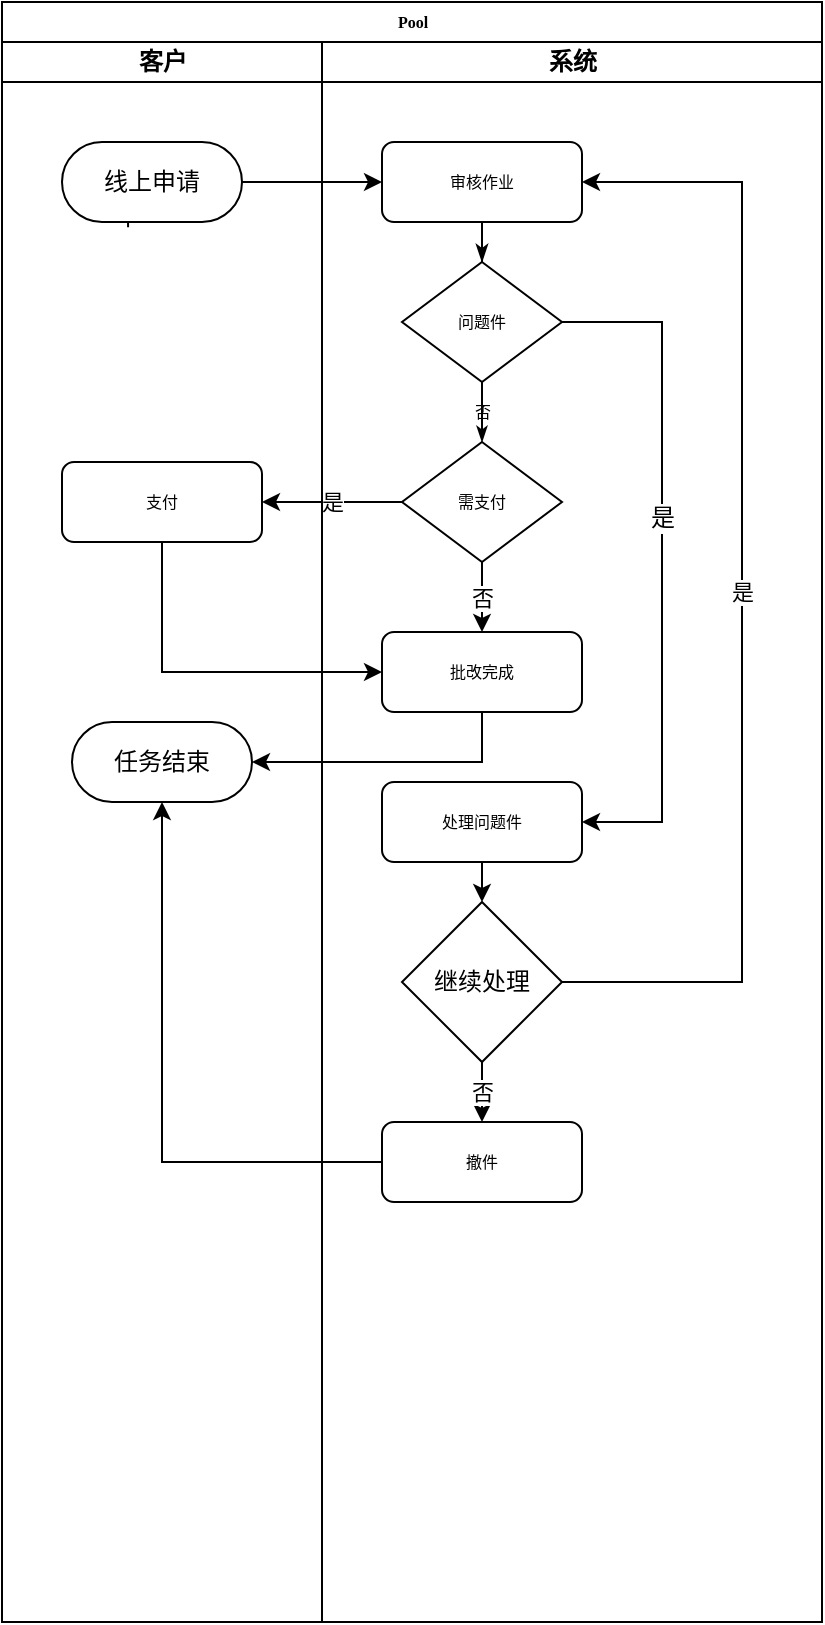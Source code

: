 <mxfile version="12.3.5" type="github" pages="1">
  <diagram name="Page-1" id="74e2e168-ea6b-b213-b513-2b3c1d86103e">
    <mxGraphModel dx="946" dy="1397" grid="1" gridSize="10" guides="1" tooltips="1" connect="1" arrows="1" fold="1" page="1" pageScale="1" pageWidth="1100" pageHeight="850" background="#ffffff" math="0" shadow="0">
      <root>
        <mxCell id="0"/>
        <mxCell id="1" parent="0"/>
        <mxCell id="77e6c97f196da883-1" value="Pool" style="swimlane;html=1;childLayout=stackLayout;startSize=20;rounded=0;shadow=0;labelBackgroundColor=none;strokeWidth=1;fontFamily=Verdana;fontSize=8;align=center;" parent="1" vertex="1">
          <mxGeometry x="30" y="-40" width="410" height="810" as="geometry"/>
        </mxCell>
        <mxCell id="77e6c97f196da883-39" style="edgeStyle=orthogonalEdgeStyle;rounded=1;html=1;labelBackgroundColor=none;startArrow=none;startFill=0;startSize=5;endArrow=classicThin;endFill=1;endSize=5;jettySize=auto;orthogonalLoop=1;strokeWidth=1;fontFamily=Verdana;fontSize=8" parent="77e6c97f196da883-1" edge="1">
          <mxGeometry relative="1" as="geometry">
            <mxPoint x="440" y="690" as="sourcePoint"/>
          </mxGeometry>
        </mxCell>
        <mxCell id="77e6c97f196da883-40" style="edgeStyle=orthogonalEdgeStyle;rounded=1;html=1;labelBackgroundColor=none;startArrow=none;startFill=0;startSize=5;endArrow=classicThin;endFill=1;endSize=5;jettySize=auto;orthogonalLoop=1;strokeWidth=1;fontFamily=Verdana;fontSize=8" parent="77e6c97f196da883-1" edge="1">
          <mxGeometry relative="1" as="geometry">
            <mxPoint x="610" y="690" as="sourcePoint"/>
          </mxGeometry>
        </mxCell>
        <mxCell id="107ba76e4e335f99-1" style="edgeStyle=orthogonalEdgeStyle;rounded=1;html=1;labelBackgroundColor=none;startArrow=none;startFill=0;startSize=5;endArrow=classicThin;endFill=1;endSize=5;jettySize=auto;orthogonalLoop=1;strokeWidth=1;fontFamily=Verdana;fontSize=8" parent="77e6c97f196da883-1" edge="1">
          <mxGeometry relative="1" as="geometry">
            <mxPoint x="450" y="450" as="sourcePoint"/>
          </mxGeometry>
        </mxCell>
        <mxCell id="107ba76e4e335f99-3" style="edgeStyle=orthogonalEdgeStyle;rounded=1;html=1;labelBackgroundColor=none;startArrow=none;startFill=0;startSize=5;endArrow=classicThin;endFill=1;endSize=5;jettySize=auto;orthogonalLoop=1;strokeColor=#000000;strokeWidth=1;fontFamily=Verdana;fontSize=8;fontColor=#000000;" parent="77e6c97f196da883-1" edge="1">
          <mxGeometry relative="1" as="geometry">
            <mxPoint x="450" y="610" as="targetPoint"/>
          </mxGeometry>
        </mxCell>
        <mxCell id="77e6c97f196da883-2" value="客户" style="swimlane;html=1;startSize=20;" parent="77e6c97f196da883-1" vertex="1">
          <mxGeometry y="20" width="160" height="790" as="geometry"/>
        </mxCell>
        <mxCell id="FA39KNH25mhsjMmbrUKY-5" value="" style="endArrow=classic;html=1;exitX=0.367;exitY=1.067;exitDx=0;exitDy=0;exitPerimeter=0;" parent="77e6c97f196da883-2" source="FA39KNH25mhsjMmbrUKY-1" edge="1">
          <mxGeometry width="50" height="50" relative="1" as="geometry">
            <mxPoint y="690" as="sourcePoint"/>
            <mxPoint x="63" y="60" as="targetPoint"/>
            <Array as="points"/>
          </mxGeometry>
        </mxCell>
        <mxCell id="FA39KNH25mhsjMmbrUKY-1" value="线上申请" style="rounded=1;whiteSpace=wrap;html=1;direction=east;perimeter=rectanglePerimeter;arcSize=50;" parent="77e6c97f196da883-2" vertex="1">
          <mxGeometry x="30" y="50" width="90" height="40" as="geometry"/>
        </mxCell>
        <mxCell id="FA39KNH25mhsjMmbrUKY-22" value="支付" style="rounded=1;whiteSpace=wrap;html=1;shadow=0;labelBackgroundColor=none;strokeWidth=1;fontFamily=Verdana;fontSize=8;align=center;" parent="77e6c97f196da883-2" vertex="1">
          <mxGeometry x="30" y="210" width="100" height="40" as="geometry"/>
        </mxCell>
        <mxCell id="FA39KNH25mhsjMmbrUKY-30" value="任务结束&lt;br&gt;" style="rounded=1;whiteSpace=wrap;html=1;arcSize=50;fillOpacity=100;flipV=1;" parent="77e6c97f196da883-2" vertex="1">
          <mxGeometry x="35" y="340" width="90" height="40" as="geometry"/>
        </mxCell>
        <mxCell id="FA39KNH25mhsjMmbrUKY-12" value="" style="endArrow=classic;html=1;" parent="77e6c97f196da883-1" source="FA39KNH25mhsjMmbrUKY-1" target="77e6c97f196da883-12" edge="1">
          <mxGeometry width="50" height="50" relative="1" as="geometry">
            <mxPoint y="670" as="sourcePoint"/>
            <mxPoint x="50" y="620" as="targetPoint"/>
          </mxGeometry>
        </mxCell>
        <mxCell id="FA39KNH25mhsjMmbrUKY-27" value="" style="endArrow=classic;html=1;entryX=0;entryY=0.5;entryDx=0;entryDy=0;exitX=0.5;exitY=1;exitDx=0;exitDy=0;rounded=0;" parent="77e6c97f196da883-1" source="FA39KNH25mhsjMmbrUKY-22" target="FA39KNH25mhsjMmbrUKY-25" edge="1">
          <mxGeometry width="50" height="50" relative="1" as="geometry">
            <mxPoint x="70" y="280" as="sourcePoint"/>
            <mxPoint x="120" y="230" as="targetPoint"/>
            <Array as="points">
              <mxPoint x="80" y="335"/>
            </Array>
          </mxGeometry>
        </mxCell>
        <mxCell id="FA39KNH25mhsjMmbrUKY-31" value="" style="endArrow=classic;html=1;rounded=0;" parent="77e6c97f196da883-1" source="FA39KNH25mhsjMmbrUKY-25" target="FA39KNH25mhsjMmbrUKY-30" edge="1">
          <mxGeometry width="50" height="50" relative="1" as="geometry">
            <mxPoint x="180" y="410" as="sourcePoint"/>
            <mxPoint x="230" y="360" as="targetPoint"/>
            <Array as="points">
              <mxPoint x="240" y="380"/>
            </Array>
          </mxGeometry>
        </mxCell>
        <mxCell id="FA39KNH25mhsjMmbrUKY-43" value="" style="endArrow=classic;html=1;rounded=0;" parent="77e6c97f196da883-1" source="FA39KNH25mhsjMmbrUKY-41" target="FA39KNH25mhsjMmbrUKY-30" edge="1">
          <mxGeometry width="50" height="50" relative="1" as="geometry">
            <mxPoint x="70" y="530" as="sourcePoint"/>
            <mxPoint x="120" y="480" as="targetPoint"/>
            <Array as="points">
              <mxPoint x="80" y="580"/>
            </Array>
          </mxGeometry>
        </mxCell>
        <mxCell id="FA39KNH25mhsjMmbrUKY-45" value="是" style="endArrow=classic;html=1;" parent="77e6c97f196da883-1" source="FA39KNH25mhsjMmbrUKY-23" target="FA39KNH25mhsjMmbrUKY-22" edge="1">
          <mxGeometry width="50" height="50" relative="1" as="geometry">
            <mxPoint x="130" y="200" as="sourcePoint"/>
            <mxPoint x="180" y="150" as="targetPoint"/>
          </mxGeometry>
        </mxCell>
        <mxCell id="77e6c97f196da883-4" value="系统" style="swimlane;html=1;startSize=20;" parent="77e6c97f196da883-1" vertex="1">
          <mxGeometry x="160" y="20" width="250" height="790" as="geometry"/>
        </mxCell>
        <mxCell id="77e6c97f196da883-12" value="审核作业" style="rounded=1;whiteSpace=wrap;html=1;shadow=0;labelBackgroundColor=none;strokeWidth=1;fontFamily=Verdana;fontSize=8;align=center;" parent="77e6c97f196da883-4" vertex="1">
          <mxGeometry x="30" y="50" width="100" height="40" as="geometry"/>
        </mxCell>
        <mxCell id="77e6c97f196da883-13" value="问题件" style="rhombus;whiteSpace=wrap;html=1;rounded=0;shadow=0;labelBackgroundColor=none;strokeWidth=1;fontFamily=Verdana;fontSize=8;align=center;" parent="77e6c97f196da883-4" vertex="1">
          <mxGeometry x="40" y="110" width="80" height="60" as="geometry"/>
        </mxCell>
        <mxCell id="77e6c97f196da883-29" style="edgeStyle=orthogonalEdgeStyle;html=1;labelBackgroundColor=none;startArrow=none;startFill=0;endArrow=classicThin;endFill=1;jettySize=auto;orthogonalLoop=1;strokeWidth=1;fontFamily=Verdana;fontSize=8;rounded=0;" parent="77e6c97f196da883-4" source="77e6c97f196da883-12" target="77e6c97f196da883-13" edge="1">
          <mxGeometry relative="1" as="geometry"/>
        </mxCell>
        <mxCell id="77e6c97f196da883-30" value="否" style="edgeStyle=orthogonalEdgeStyle;rounded=1;html=1;labelBackgroundColor=none;startArrow=none;startFill=0;startSize=5;endArrow=classicThin;endFill=1;endSize=5;jettySize=auto;orthogonalLoop=1;strokeWidth=1;fontFamily=Verdana;fontSize=8" parent="77e6c97f196da883-4" source="77e6c97f196da883-13" target="FA39KNH25mhsjMmbrUKY-23" edge="1">
          <mxGeometry relative="1" as="geometry"/>
        </mxCell>
        <mxCell id="FA39KNH25mhsjMmbrUKY-19" value="处理问题件&lt;br&gt;" style="rounded=1;whiteSpace=wrap;html=1;shadow=0;labelBackgroundColor=none;strokeWidth=1;fontFamily=Verdana;fontSize=8;align=center;" parent="77e6c97f196da883-4" vertex="1">
          <mxGeometry x="30" y="370" width="100" height="40" as="geometry"/>
        </mxCell>
        <mxCell id="FA39KNH25mhsjMmbrUKY-20" value="" style="endArrow=classic;html=1;rounded=0;" parent="77e6c97f196da883-4" source="77e6c97f196da883-13" target="FA39KNH25mhsjMmbrUKY-19" edge="1">
          <mxGeometry width="50" height="50" relative="1" as="geometry">
            <mxPoint x="130" y="170" as="sourcePoint"/>
            <mxPoint x="280" y="120" as="targetPoint"/>
            <Array as="points">
              <mxPoint x="170" y="140"/>
              <mxPoint x="170" y="390"/>
            </Array>
          </mxGeometry>
        </mxCell>
        <mxCell id="FA39KNH25mhsjMmbrUKY-21" value="是&lt;br&gt;" style="text;html=1;align=center;verticalAlign=middle;resizable=0;points=[];;labelBackgroundColor=#ffffff;" parent="FA39KNH25mhsjMmbrUKY-20" vertex="1" connectable="0">
          <mxGeometry x="-0.133" relative="1" as="geometry">
            <mxPoint as="offset"/>
          </mxGeometry>
        </mxCell>
        <mxCell id="FA39KNH25mhsjMmbrUKY-23" value="需支付&lt;br&gt;" style="rhombus;whiteSpace=wrap;html=1;rounded=0;shadow=0;labelBackgroundColor=none;strokeWidth=1;fontFamily=Verdana;fontSize=8;align=center;" parent="77e6c97f196da883-4" vertex="1">
          <mxGeometry x="40" y="200" width="80" height="60" as="geometry"/>
        </mxCell>
        <mxCell id="FA39KNH25mhsjMmbrUKY-25" value="批改完成" style="rounded=1;whiteSpace=wrap;html=1;shadow=0;labelBackgroundColor=none;strokeWidth=1;fontFamily=Verdana;fontSize=8;align=center;" parent="77e6c97f196da883-4" vertex="1">
          <mxGeometry x="30" y="295" width="100" height="40" as="geometry"/>
        </mxCell>
        <mxCell id="FA39KNH25mhsjMmbrUKY-26" value="否&lt;br&gt;" style="endArrow=classic;html=1;" parent="77e6c97f196da883-4" source="FA39KNH25mhsjMmbrUKY-23" target="FA39KNH25mhsjMmbrUKY-25" edge="1">
          <mxGeometry width="50" height="50" relative="1" as="geometry">
            <mxPoint x="-160" y="650" as="sourcePoint"/>
            <mxPoint x="-110" y="600" as="targetPoint"/>
          </mxGeometry>
        </mxCell>
        <mxCell id="FA39KNH25mhsjMmbrUKY-32" value="继续处理" style="rhombus;whiteSpace=wrap;html=1;rounded=0;" parent="77e6c97f196da883-4" vertex="1">
          <mxGeometry x="40" y="430" width="80" height="80" as="geometry"/>
        </mxCell>
        <mxCell id="FA39KNH25mhsjMmbrUKY-39" value="" style="endArrow=classic;html=1;" parent="77e6c97f196da883-4" source="FA39KNH25mhsjMmbrUKY-19" target="FA39KNH25mhsjMmbrUKY-32" edge="1">
          <mxGeometry width="50" height="50" relative="1" as="geometry">
            <mxPoint x="-160" y="690" as="sourcePoint"/>
            <mxPoint x="-110" y="640" as="targetPoint"/>
          </mxGeometry>
        </mxCell>
        <mxCell id="FA39KNH25mhsjMmbrUKY-40" value="是&lt;br&gt;" style="endArrow=classic;html=1;entryX=1;entryY=0.5;entryDx=0;entryDy=0;rounded=0;" parent="77e6c97f196da883-4" source="FA39KNH25mhsjMmbrUKY-32" target="77e6c97f196da883-12" edge="1">
          <mxGeometry width="50" height="50" relative="1" as="geometry">
            <mxPoint x="-160" y="710" as="sourcePoint"/>
            <mxPoint x="-110" y="660" as="targetPoint"/>
            <Array as="points">
              <mxPoint x="210" y="470"/>
              <mxPoint x="210" y="70"/>
            </Array>
          </mxGeometry>
        </mxCell>
        <mxCell id="FA39KNH25mhsjMmbrUKY-41" value="撤件" style="rounded=1;whiteSpace=wrap;html=1;shadow=0;labelBackgroundColor=none;strokeWidth=1;fontFamily=Verdana;fontSize=8;align=center;" parent="77e6c97f196da883-4" vertex="1">
          <mxGeometry x="30" y="540" width="100" height="40" as="geometry"/>
        </mxCell>
        <mxCell id="FA39KNH25mhsjMmbrUKY-42" value="否&lt;br&gt;" style="endArrow=classic;html=1;" parent="77e6c97f196da883-4" source="FA39KNH25mhsjMmbrUKY-32" target="FA39KNH25mhsjMmbrUKY-41" edge="1">
          <mxGeometry width="50" height="50" relative="1" as="geometry">
            <mxPoint x="-160" y="690" as="sourcePoint"/>
            <mxPoint x="-110" y="640" as="targetPoint"/>
            <mxPoint as="offset"/>
          </mxGeometry>
        </mxCell>
      </root>
    </mxGraphModel>
  </diagram>
</mxfile>

